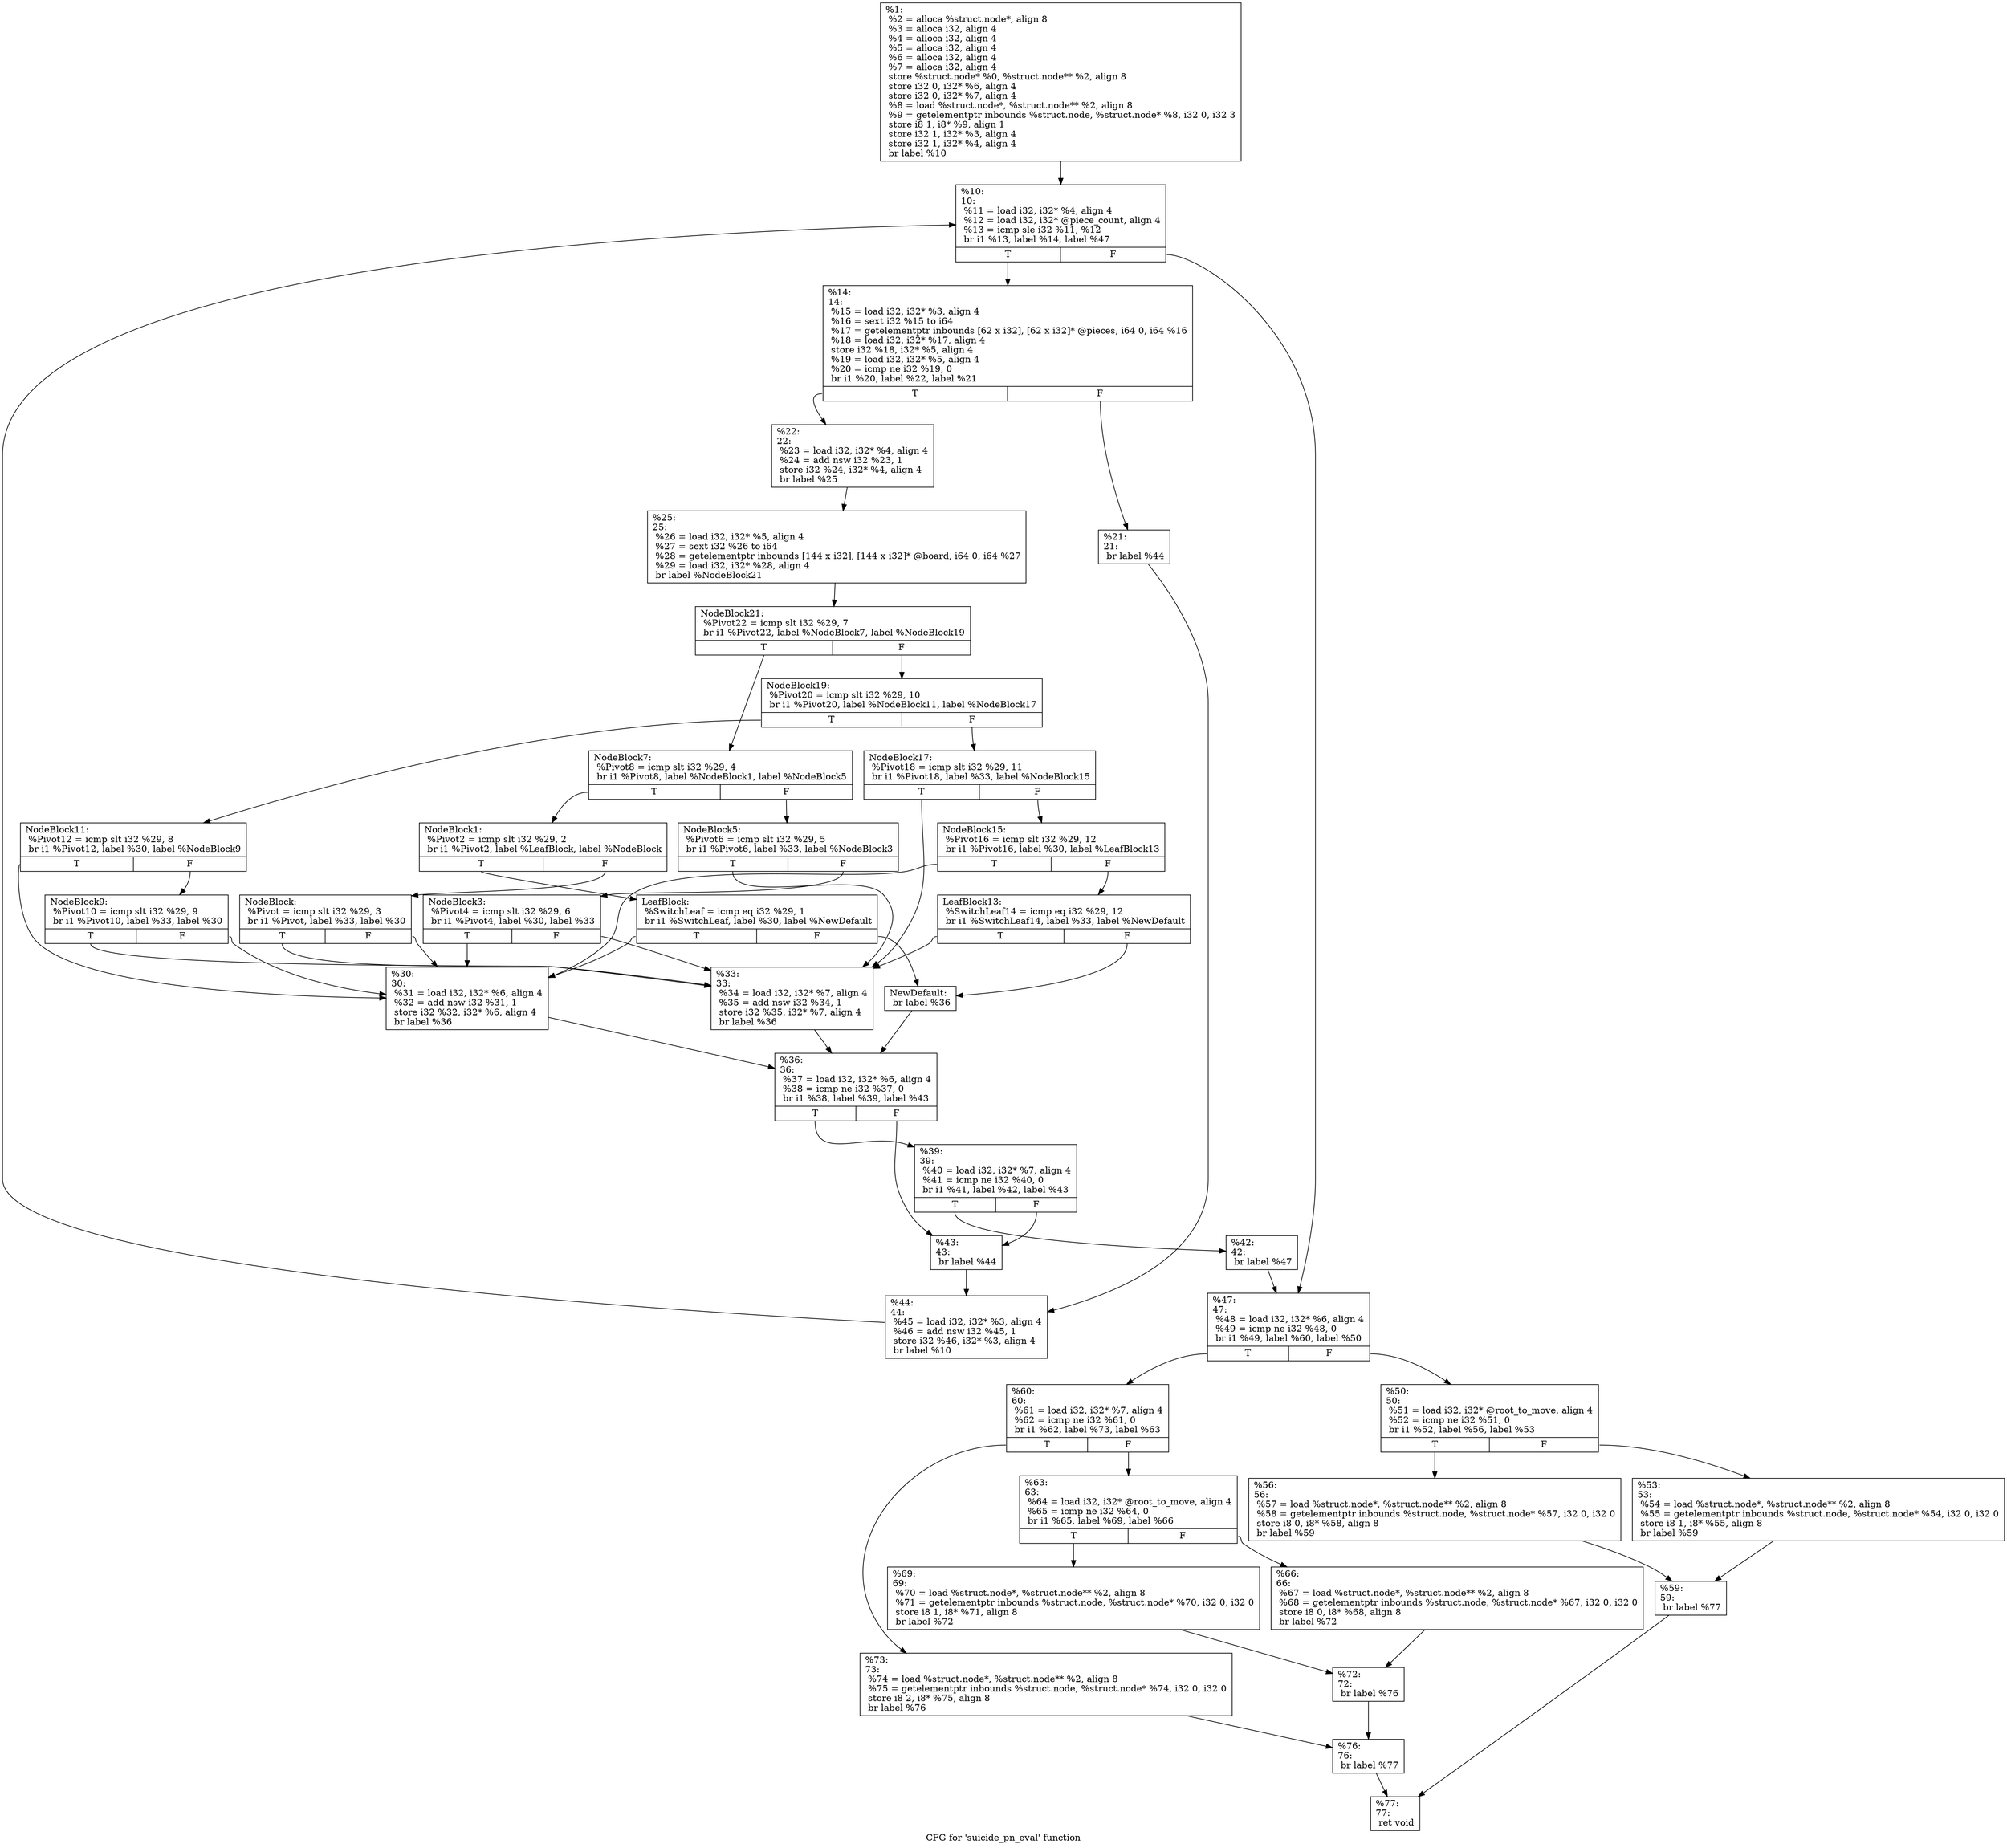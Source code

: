 digraph "CFG for 'suicide_pn_eval' function" {
	label="CFG for 'suicide_pn_eval' function";

	Node0x26698d0 [shape=record,label="{%1:\l  %2 = alloca %struct.node*, align 8\l  %3 = alloca i32, align 4\l  %4 = alloca i32, align 4\l  %5 = alloca i32, align 4\l  %6 = alloca i32, align 4\l  %7 = alloca i32, align 4\l  store %struct.node* %0, %struct.node** %2, align 8\l  store i32 0, i32* %6, align 4\l  store i32 0, i32* %7, align 4\l  %8 = load %struct.node*, %struct.node** %2, align 8\l  %9 = getelementptr inbounds %struct.node, %struct.node* %8, i32 0, i32 3\l  store i8 1, i8* %9, align 1\l  store i32 1, i32* %3, align 4\l  store i32 1, i32* %4, align 4\l  br label %10\l}"];
	Node0x26698d0 -> Node0x266a150;
	Node0x266a150 [shape=record,label="{%10:\l10:                                               \l  %11 = load i32, i32* %4, align 4\l  %12 = load i32, i32* @piece_count, align 4\l  %13 = icmp sle i32 %11, %12\l  br i1 %13, label %14, label %47\l|{<s0>T|<s1>F}}"];
	Node0x266a150:s0 -> Node0x266a1a0;
	Node0x266a150:s1 -> Node0x266a970;
	Node0x266a1a0 [shape=record,label="{%14:\l14:                                               \l  %15 = load i32, i32* %3, align 4\l  %16 = sext i32 %15 to i64\l  %17 = getelementptr inbounds [62 x i32], [62 x i32]* @pieces, i64 0, i64 %16\l  %18 = load i32, i32* %17, align 4\l  store i32 %18, i32* %5, align 4\l  %19 = load i32, i32* %5, align 4\l  %20 = icmp ne i32 %19, 0\l  br i1 %20, label %22, label %21\l|{<s0>T|<s1>F}}"];
	Node0x266a1a0:s0 -> Node0x266a240;
	Node0x266a1a0:s1 -> Node0x266a1f0;
	Node0x266a1f0 [shape=record,label="{%21:\l21:                                               \l  br label %44\l}"];
	Node0x266a1f0 -> Node0x266a920;
	Node0x266a240 [shape=record,label="{%22:\l22:                                               \l  %23 = load i32, i32* %4, align 4\l  %24 = add nsw i32 %23, 1\l  store i32 %24, i32* %4, align 4\l  br label %25\l}"];
	Node0x266a240 -> Node0x266a290;
	Node0x266a290 [shape=record,label="{%25:\l25:                                               \l  %26 = load i32, i32* %5, align 4\l  %27 = sext i32 %26 to i64\l  %28 = getelementptr inbounds [144 x i32], [144 x i32]* @board, i64 0, i64 %27\l  %29 = load i32, i32* %28, align 4\l  br label %NodeBlock21\l}"];
	Node0x266a290 -> Node0x266a2e0;
	Node0x266a2e0 [shape=record,label="{NodeBlock21:                                      \l  %Pivot22 = icmp slt i32 %29, 7\l  br i1 %Pivot22, label %NodeBlock7, label %NodeBlock19\l|{<s0>T|<s1>F}}"];
	Node0x266a2e0:s0 -> Node0x266a510;
	Node0x266a2e0:s1 -> Node0x266a330;
	Node0x266a330 [shape=record,label="{NodeBlock19:                                      \l  %Pivot20 = icmp slt i32 %29, 10\l  br i1 %Pivot20, label %NodeBlock11, label %NodeBlock17\l|{<s0>T|<s1>F}}"];
	Node0x266a330:s0 -> Node0x266a470;
	Node0x266a330:s1 -> Node0x266a380;
	Node0x266a380 [shape=record,label="{NodeBlock17:                                      \l  %Pivot18 = icmp slt i32 %29, 11\l  br i1 %Pivot18, label %33, label %NodeBlock15\l|{<s0>T|<s1>F}}"];
	Node0x266a380:s0 -> Node0x266a740;
	Node0x266a380:s1 -> Node0x266a3d0;
	Node0x266a3d0 [shape=record,label="{NodeBlock15:                                      \l  %Pivot16 = icmp slt i32 %29, 12\l  br i1 %Pivot16, label %30, label %LeafBlock13\l|{<s0>T|<s1>F}}"];
	Node0x266a3d0:s0 -> Node0x266a6f0;
	Node0x266a3d0:s1 -> Node0x266a420;
	Node0x266a420 [shape=record,label="{LeafBlock13:                                      \l  %SwitchLeaf14 = icmp eq i32 %29, 12\l  br i1 %SwitchLeaf14, label %33, label %NewDefault\l|{<s0>T|<s1>F}}"];
	Node0x266a420:s0 -> Node0x266a740;
	Node0x266a420:s1 -> Node0x266a790;
	Node0x266a470 [shape=record,label="{NodeBlock11:                                      \l  %Pivot12 = icmp slt i32 %29, 8\l  br i1 %Pivot12, label %30, label %NodeBlock9\l|{<s0>T|<s1>F}}"];
	Node0x266a470:s0 -> Node0x266a6f0;
	Node0x266a470:s1 -> Node0x266a4c0;
	Node0x266a4c0 [shape=record,label="{NodeBlock9:                                       \l  %Pivot10 = icmp slt i32 %29, 9\l  br i1 %Pivot10, label %33, label %30\l|{<s0>T|<s1>F}}"];
	Node0x266a4c0:s0 -> Node0x266a740;
	Node0x266a4c0:s1 -> Node0x266a6f0;
	Node0x266a510 [shape=record,label="{NodeBlock7:                                       \l  %Pivot8 = icmp slt i32 %29, 4\l  br i1 %Pivot8, label %NodeBlock1, label %NodeBlock5\l|{<s0>T|<s1>F}}"];
	Node0x266a510:s0 -> Node0x266a600;
	Node0x266a510:s1 -> Node0x266a560;
	Node0x266a560 [shape=record,label="{NodeBlock5:                                       \l  %Pivot6 = icmp slt i32 %29, 5\l  br i1 %Pivot6, label %33, label %NodeBlock3\l|{<s0>T|<s1>F}}"];
	Node0x266a560:s0 -> Node0x266a740;
	Node0x266a560:s1 -> Node0x266a5b0;
	Node0x266a5b0 [shape=record,label="{NodeBlock3:                                       \l  %Pivot4 = icmp slt i32 %29, 6\l  br i1 %Pivot4, label %30, label %33\l|{<s0>T|<s1>F}}"];
	Node0x266a5b0:s0 -> Node0x266a6f0;
	Node0x266a5b0:s1 -> Node0x266a740;
	Node0x266a600 [shape=record,label="{NodeBlock1:                                       \l  %Pivot2 = icmp slt i32 %29, 2\l  br i1 %Pivot2, label %LeafBlock, label %NodeBlock\l|{<s0>T|<s1>F}}"];
	Node0x266a600:s0 -> Node0x266a6a0;
	Node0x266a600:s1 -> Node0x266a650;
	Node0x266a650 [shape=record,label="{NodeBlock:                                        \l  %Pivot = icmp slt i32 %29, 3\l  br i1 %Pivot, label %33, label %30\l|{<s0>T|<s1>F}}"];
	Node0x266a650:s0 -> Node0x266a740;
	Node0x266a650:s1 -> Node0x266a6f0;
	Node0x266a6a0 [shape=record,label="{LeafBlock:                                        \l  %SwitchLeaf = icmp eq i32 %29, 1\l  br i1 %SwitchLeaf, label %30, label %NewDefault\l|{<s0>T|<s1>F}}"];
	Node0x266a6a0:s0 -> Node0x266a6f0;
	Node0x266a6a0:s1 -> Node0x266a790;
	Node0x266a6f0 [shape=record,label="{%30:\l30:                                               \l  %31 = load i32, i32* %6, align 4\l  %32 = add nsw i32 %31, 1\l  store i32 %32, i32* %6, align 4\l  br label %36\l}"];
	Node0x266a6f0 -> Node0x266a7e0;
	Node0x266a740 [shape=record,label="{%33:\l33:                                               \l  %34 = load i32, i32* %7, align 4\l  %35 = add nsw i32 %34, 1\l  store i32 %35, i32* %7, align 4\l  br label %36\l}"];
	Node0x266a740 -> Node0x266a7e0;
	Node0x266a790 [shape=record,label="{NewDefault:                                       \l  br label %36\l}"];
	Node0x266a790 -> Node0x266a7e0;
	Node0x266a7e0 [shape=record,label="{%36:\l36:                                               \l  %37 = load i32, i32* %6, align 4\l  %38 = icmp ne i32 %37, 0\l  br i1 %38, label %39, label %43\l|{<s0>T|<s1>F}}"];
	Node0x266a7e0:s0 -> Node0x266a830;
	Node0x266a7e0:s1 -> Node0x266a8d0;
	Node0x266a830 [shape=record,label="{%39:\l39:                                               \l  %40 = load i32, i32* %7, align 4\l  %41 = icmp ne i32 %40, 0\l  br i1 %41, label %42, label %43\l|{<s0>T|<s1>F}}"];
	Node0x266a830:s0 -> Node0x266a880;
	Node0x266a830:s1 -> Node0x266a8d0;
	Node0x266a880 [shape=record,label="{%42:\l42:                                               \l  br label %47\l}"];
	Node0x266a880 -> Node0x266a970;
	Node0x266a8d0 [shape=record,label="{%43:\l43:                                               \l  br label %44\l}"];
	Node0x266a8d0 -> Node0x266a920;
	Node0x266a920 [shape=record,label="{%44:\l44:                                               \l  %45 = load i32, i32* %3, align 4\l  %46 = add nsw i32 %45, 1\l  store i32 %46, i32* %3, align 4\l  br label %10\l}"];
	Node0x266a920 -> Node0x266a150;
	Node0x266a970 [shape=record,label="{%47:\l47:                                               \l  %48 = load i32, i32* %6, align 4\l  %49 = icmp ne i32 %48, 0\l  br i1 %49, label %60, label %50\l|{<s0>T|<s1>F}}"];
	Node0x266a970:s0 -> Node0x266ab00;
	Node0x266a970:s1 -> Node0x266a9c0;
	Node0x266a9c0 [shape=record,label="{%50:\l50:                                               \l  %51 = load i32, i32* @root_to_move, align 4\l  %52 = icmp ne i32 %51, 0\l  br i1 %52, label %56, label %53\l|{<s0>T|<s1>F}}"];
	Node0x266a9c0:s0 -> Node0x266aa60;
	Node0x266a9c0:s1 -> Node0x266aa10;
	Node0x266aa10 [shape=record,label="{%53:\l53:                                               \l  %54 = load %struct.node*, %struct.node** %2, align 8\l  %55 = getelementptr inbounds %struct.node, %struct.node* %54, i32 0, i32 0\l  store i8 1, i8* %55, align 8\l  br label %59\l}"];
	Node0x266aa10 -> Node0x266aab0;
	Node0x266aa60 [shape=record,label="{%56:\l56:                                               \l  %57 = load %struct.node*, %struct.node** %2, align 8\l  %58 = getelementptr inbounds %struct.node, %struct.node* %57, i32 0, i32 0\l  store i8 0, i8* %58, align 8\l  br label %59\l}"];
	Node0x266aa60 -> Node0x266aab0;
	Node0x266aab0 [shape=record,label="{%59:\l59:                                               \l  br label %77\l}"];
	Node0x266aab0 -> Node0x266ad30;
	Node0x266ab00 [shape=record,label="{%60:\l60:                                               \l  %61 = load i32, i32* %7, align 4\l  %62 = icmp ne i32 %61, 0\l  br i1 %62, label %73, label %63\l|{<s0>T|<s1>F}}"];
	Node0x266ab00:s0 -> Node0x266ac90;
	Node0x266ab00:s1 -> Node0x266ab50;
	Node0x266ab50 [shape=record,label="{%63:\l63:                                               \l  %64 = load i32, i32* @root_to_move, align 4\l  %65 = icmp ne i32 %64, 0\l  br i1 %65, label %69, label %66\l|{<s0>T|<s1>F}}"];
	Node0x266ab50:s0 -> Node0x266abf0;
	Node0x266ab50:s1 -> Node0x266aba0;
	Node0x266aba0 [shape=record,label="{%66:\l66:                                               \l  %67 = load %struct.node*, %struct.node** %2, align 8\l  %68 = getelementptr inbounds %struct.node, %struct.node* %67, i32 0, i32 0\l  store i8 0, i8* %68, align 8\l  br label %72\l}"];
	Node0x266aba0 -> Node0x266ac40;
	Node0x266abf0 [shape=record,label="{%69:\l69:                                               \l  %70 = load %struct.node*, %struct.node** %2, align 8\l  %71 = getelementptr inbounds %struct.node, %struct.node* %70, i32 0, i32 0\l  store i8 1, i8* %71, align 8\l  br label %72\l}"];
	Node0x266abf0 -> Node0x266ac40;
	Node0x266ac40 [shape=record,label="{%72:\l72:                                               \l  br label %76\l}"];
	Node0x266ac40 -> Node0x266ace0;
	Node0x266ac90 [shape=record,label="{%73:\l73:                                               \l  %74 = load %struct.node*, %struct.node** %2, align 8\l  %75 = getelementptr inbounds %struct.node, %struct.node* %74, i32 0, i32 0\l  store i8 2, i8* %75, align 8\l  br label %76\l}"];
	Node0x266ac90 -> Node0x266ace0;
	Node0x266ace0 [shape=record,label="{%76:\l76:                                               \l  br label %77\l}"];
	Node0x266ace0 -> Node0x266ad30;
	Node0x266ad30 [shape=record,label="{%77:\l77:                                               \l  ret void\l}"];
}
